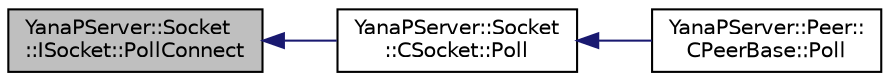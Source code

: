 digraph "YanaPServer::Socket::ISocket::PollConnect"
{
  edge [fontname="Helvetica",fontsize="10",labelfontname="Helvetica",labelfontsize="10"];
  node [fontname="Helvetica",fontsize="10",shape=record];
  rankdir="LR";
  Node13 [label="YanaPServer::Socket\l::ISocket::PollConnect",height=0.2,width=0.4,color="black", fillcolor="grey75", style="filled", fontcolor="black"];
  Node13 -> Node14 [dir="back",color="midnightblue",fontsize="10",style="solid",fontname="Helvetica"];
  Node14 [label="YanaPServer::Socket\l::CSocket::Poll",height=0.2,width=0.4,color="black", fillcolor="white", style="filled",URL="$class_yana_p_server_1_1_socket_1_1_c_socket.html#aaa6dd5c2d46d5fd518293e95481ed18e",tooltip="毎フレーム実行する処理 "];
  Node14 -> Node15 [dir="back",color="midnightblue",fontsize="10",style="solid",fontname="Helvetica"];
  Node15 [label="YanaPServer::Peer::\lCPeerBase::Poll",height=0.2,width=0.4,color="black", fillcolor="white", style="filled",URL="$class_yana_p_server_1_1_peer_1_1_c_peer_base.html#a790b68680123317b5c9f041a9a09de62",tooltip="毎フレームの処理 "];
}
